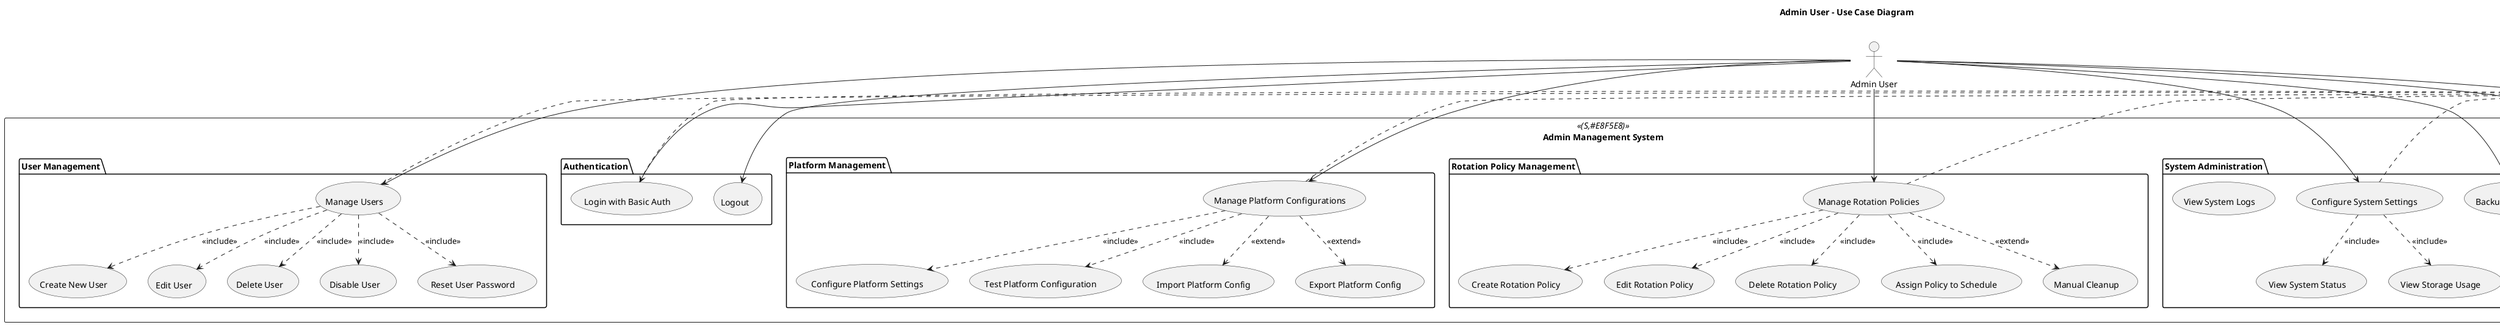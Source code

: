 @startuml Admin User Use Cases

!define ACTOR(name,desc) actor name as "desc" << (A,#E1F5FE) >>
!define USECASE(name,desc) usecase name as "desc" << (U,#FFF3E0) >>
!define SYSTEM(name,desc) rectangle name as "desc" << (S,#E8F5E8) >>

title Admin User - Use Case Diagram

' Actors
ACTOR(admin, "Admin User")

' System Boundary
SYSTEM(admin_system, "Admin Management System") {

    ' Authentication
    package "Authentication" {
        USECASE(login, "Login with Basic Auth")
        USECASE(logout, "Logout")
    }

    ' User Management
    package "User Management" {
        USECASE(manage_users, "Manage Users")
        USECASE(create_user, "Create New User")
        USECASE(edit_user, "Edit User")
        USECASE(delete_user, "Delete User")
        USECASE(disable_user, "Disable User")
        USECASE(reset_password, "Reset User Password")
    }

    ' System Administration
    package "System Administration" {
        USECASE(configure_system, "Configure System Settings")
        USECASE(view_system_status, "View System Status")
        USECASE(view_storage_usage, "View Storage Usage")
        USECASE(backup_database, "Backup Database")
        USECASE(restore_database, "Restore Database")
        USECASE(view_logs, "View System Logs")
    }

    ' Platform Management
    package "Platform Management" {
        USECASE(manage_platforms, "Manage Platform Configurations")
        USECASE(configure_platform, "Configure Platform Settings")
        USECASE(test_platform_config, "Test Platform Configuration")
        USECASE(import_platform_config, "Import Platform Config")
        USECASE(export_platform_config, "Export Platform Config")
    }

    ' Rotation Policy Management
    package "Rotation Policy Management" {
        USECASE(manage_rotation_policies, "Manage Rotation Policies")
        USECASE(create_rotation_policy, "Create Rotation Policy")
        USECASE(edit_rotation_policy, "Edit Rotation Policy")
        USECASE(delete_rotation_policy, "Delete Rotation Policy")
        USECASE(assign_policy_to_schedule, "Assign Policy to Schedule")
        USECASE(manual_cleanup, "Manual Cleanup")
    }

    ' Monitoring & Maintenance
    package "Monitoring & Maintenance" {
        USECASE(monitor_system, "Monitor System Health")
        USECASE(view_job_history, "View Job History")
        USECASE(cancel_job, "Cancel Running Job")
        USECASE(retry_failed_job, "Retry Failed Job")
        USECASE(cleanup_system, "System Cleanup")
    }
}

' Actor Relationships
admin --> login
admin --> logout
admin --> manage_users
admin --> configure_system
admin --> backup_database
admin --> restore_database
admin --> manage_platforms
admin --> manage_rotation_policies
admin --> monitor_system

' Include/Extend Relationships
manage_users ..> create_user : <<include>>
manage_users ..> edit_user : <<include>>
manage_users ..> delete_user : <<include>>
manage_users ..> disable_user : <<include>>
manage_users ..> reset_password : <<include>>

configure_system ..> view_system_status : <<include>>
configure_system ..> view_storage_usage : <<include>>

manage_platforms ..> configure_platform : <<include>>
manage_platforms ..> test_platform_config : <<include>>
manage_platforms ..> import_platform_config : <<extend>>
manage_platforms ..> export_platform_config : <<extend>>

manage_rotation_policies ..> create_rotation_policy : <<include>>
manage_rotation_policies ..> edit_rotation_policy : <<include>>
manage_rotation_policies ..> delete_rotation_policy : <<include>>
manage_rotation_policies ..> assign_policy_to_schedule : <<include>>
manage_rotation_policies ..> manual_cleanup : <<extend>>

monitor_system ..> view_job_history : <<include>>
monitor_system ..> cancel_job : <<extend>>
monitor_system ..> retry_failed_job : <<extend>>
monitor_system ..> cleanup_system : <<extend>>

' Notes
note right of login : Basic Authentication\nUsername/Password
note right of manage_users : Full CRUD operations\nfor user management
note right of configure_system : Database-based\nconfiguration
note right of manage_platforms : Platform-specific\nstreamlink settings
note right of manage_rotation_policies : File cleanup\npolicies

@enduml
